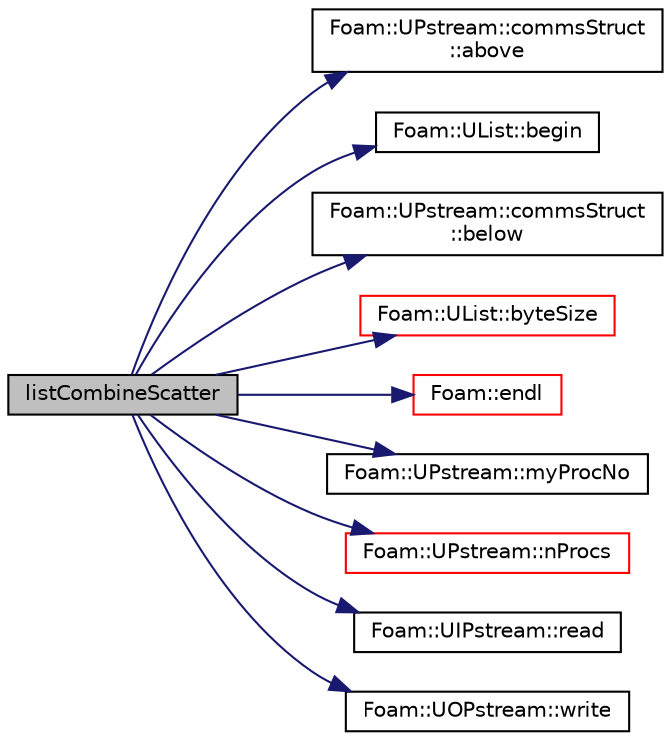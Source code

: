 digraph "listCombineScatter"
{
  bgcolor="transparent";
  edge [fontname="Helvetica",fontsize="10",labelfontname="Helvetica",labelfontsize="10"];
  node [fontname="Helvetica",fontsize="10",shape=record];
  rankdir="LR";
  Node1 [label="listCombineScatter",height=0.2,width=0.4,color="black", fillcolor="grey75", style="filled", fontcolor="black"];
  Node1 -> Node2 [color="midnightblue",fontsize="10",style="solid",fontname="Helvetica"];
  Node2 [label="Foam::UPstream::commsStruct\l::above",height=0.2,width=0.4,color="black",URL="$a00326.html#ad8d810fb6dff9dc8dc3b728e230fbad7"];
  Node1 -> Node3 [color="midnightblue",fontsize="10",style="solid",fontname="Helvetica"];
  Node3 [label="Foam::UList::begin",height=0.2,width=0.4,color="black",URL="$a02735.html#a8a0643ef7f391465066f7f07d45ce934",tooltip="Return an iterator to begin traversing the UList. "];
  Node1 -> Node4 [color="midnightblue",fontsize="10",style="solid",fontname="Helvetica"];
  Node4 [label="Foam::UPstream::commsStruct\l::below",height=0.2,width=0.4,color="black",URL="$a00326.html#aaa8fbb6b6fcd2f204b75dc4a77659846"];
  Node1 -> Node5 [color="midnightblue",fontsize="10",style="solid",fontname="Helvetica"];
  Node5 [label="Foam::UList::byteSize",height=0.2,width=0.4,color="red",URL="$a02735.html#ad5fcaa12dbc47e1d6ee03dc9b01c8ce6",tooltip="Return the binary size in number of characters of the UList. "];
  Node1 -> Node6 [color="midnightblue",fontsize="10",style="solid",fontname="Helvetica"];
  Node6 [label="Foam::endl",height=0.2,width=0.4,color="red",URL="$a10733.html#a2db8fe02a0d3909e9351bb4275b23ce4",tooltip="Add newline and flush stream. "];
  Node1 -> Node7 [color="midnightblue",fontsize="10",style="solid",fontname="Helvetica"];
  Node7 [label="Foam::UPstream::myProcNo",height=0.2,width=0.4,color="black",URL="$a02766.html#afc74d89573de32a3032c916f8cdd1733",tooltip="Number of this process (starting from masterNo() = 0) "];
  Node1 -> Node8 [color="midnightblue",fontsize="10",style="solid",fontname="Helvetica"];
  Node8 [label="Foam::UPstream::nProcs",height=0.2,width=0.4,color="red",URL="$a02766.html#aada0e04d8127eda8ee95be0772754a4f",tooltip="Number of processes in parallel run. "];
  Node1 -> Node9 [color="midnightblue",fontsize="10",style="solid",fontname="Helvetica"];
  Node9 [label="Foam::UIPstream::read",height=0.2,width=0.4,color="black",URL="$a02734.html#a732980587e5b9c409ae433d73ca8698e",tooltip="Read into given buffer from given processor and return the. "];
  Node1 -> Node10 [color="midnightblue",fontsize="10",style="solid",fontname="Helvetica"];
  Node10 [label="Foam::UOPstream::write",height=0.2,width=0.4,color="black",URL="$a02763.html#a0efefd773fa79fc3b687978f9e1ee9ba",tooltip="Write given buffer to given processor. "];
}
